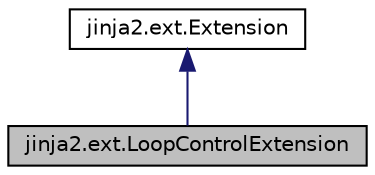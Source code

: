 digraph "jinja2.ext.LoopControlExtension"
{
 // LATEX_PDF_SIZE
  edge [fontname="Helvetica",fontsize="10",labelfontname="Helvetica",labelfontsize="10"];
  node [fontname="Helvetica",fontsize="10",shape=record];
  Node1 [label="jinja2.ext.LoopControlExtension",height=0.2,width=0.4,color="black", fillcolor="grey75", style="filled", fontcolor="black",tooltip=" "];
  Node2 -> Node1 [dir="back",color="midnightblue",fontsize="10",style="solid",fontname="Helvetica"];
  Node2 [label="jinja2.ext.Extension",height=0.2,width=0.4,color="black", fillcolor="white", style="filled",URL="$classjinja2_1_1ext_1_1Extension.html",tooltip=" "];
}
